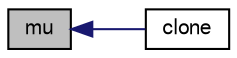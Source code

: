 digraph "mu"
{
  bgcolor="transparent";
  edge [fontname="FreeSans",fontsize="10",labelfontname="FreeSans",labelfontsize="10"];
  node [fontname="FreeSans",fontsize="10",shape=record];
  rankdir="LR";
  Node107 [label="mu",height=0.2,width=0.4,color="black", fillcolor="grey75", style="filled", fontcolor="black"];
  Node107 -> Node108 [dir="back",color="midnightblue",fontsize="10",style="solid",fontname="FreeSans"];
  Node108 [label="clone",height=0.2,width=0.4,color="black",URL="$a29862.html#af022e70d5b5476192357f6bf43a14f37",tooltip="Construct and return clone. "];
}
